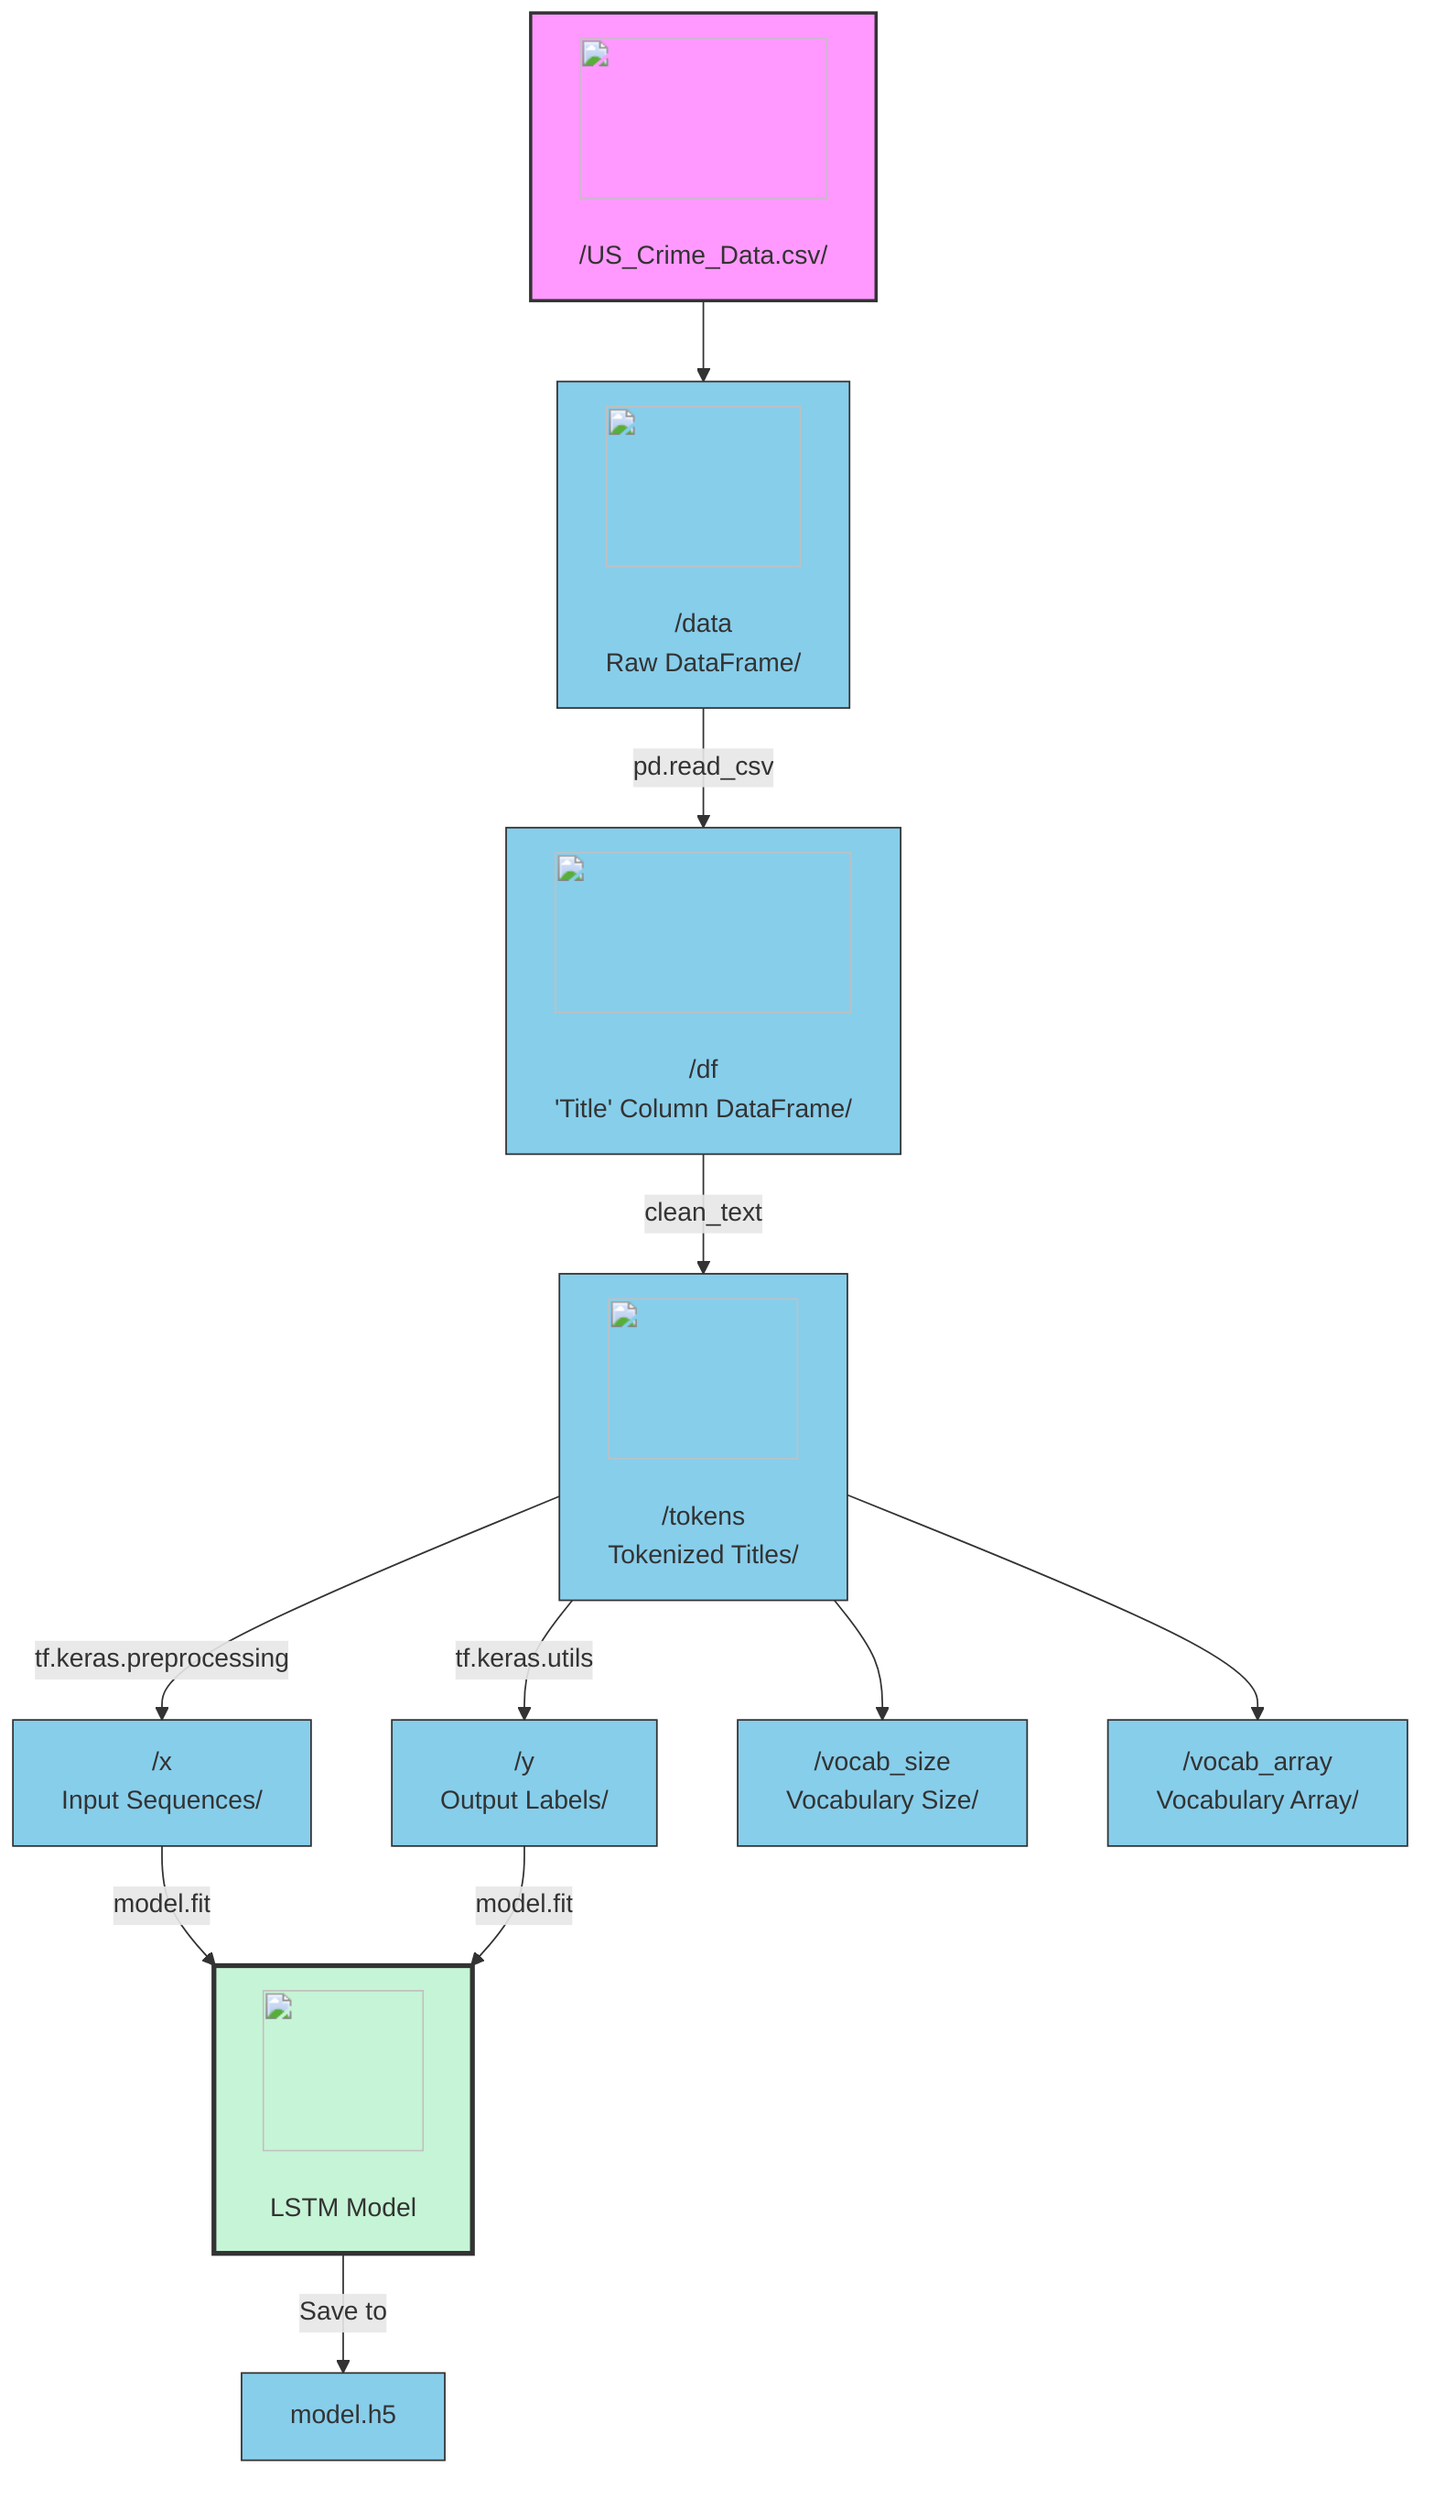 %% This diagram visualizes the data processing and machine learning workflow of the notebook.

flowchart TD

    %% Data Sources
    A["<img src='icons/file.svg' width=100 height=100/> <br/> /US_Crime_Data.csv/"]:::data_source --> B

    %% Data Import
    B["<img src='icons/table.svg' width=100 height=100/> <br/> /data\nRaw DataFrame/"]:::data_var
    %% Explanation: Initial DataFrame containing raw CSV data.
    
    B --> |pd.read_csv| C["<img src='icons/column_split.svg' width=100 height=100/> <br/> /df\n'Title' Column DataFrame/"]:::data_var
    %% Explanation: Extracts 'Title' column and drops missing values.

    %% Text Processing
    C --> |clean_text| D["<img src='icons/row_split.svg' width=100 height=100/> <br/> /tokens\nTokenized Titles/"]:::data_var
    %% Explanation: Contains cleaned, lowercased, and tokenized headlines.

    %% Sequence Preparation
    D --> |tf.keras.preprocessing| E["/x\nInput Sequences/"]:::data_var
    %% Explanation: Input sequence preparation for model training.

    D --> |tf.keras.utils| F["/y\nOutput Labels/"]:::data_var
    %% Explanation: One-hot encoded output labels for training.

    %% Model Training
    E --> |model.fit| G["<img src='icons/brain.svg' width=100 height=100/> <br/> LSTM Model"]:::model
    F --> |model.fit| G
    %% Explanation: LSTM neural network model with specified architecture.

    %% Vocabulary Processing
    D --> H["/vocab_size\nVocabulary Size/"]:::data_var
    %% Explanation: Total number of unique words.

    D --> I["/vocab_array\nVocabulary Array/"]:::data_var
    %% Explanation: Array of unique words for predictions.

    %% Model Saving
    G --> |Save to| J["model.h5"]:::data_var
    %% Explanation: The trained model is saved for future use.

    classDef data_source fill:#f9f,stroke:#333,stroke-width:2px;
    classDef data_var fill:#87CEEB,stroke:#333,stroke-width:1px;
    classDef model fill:#C6F4D6,stroke:#333,stroke-width:3px;